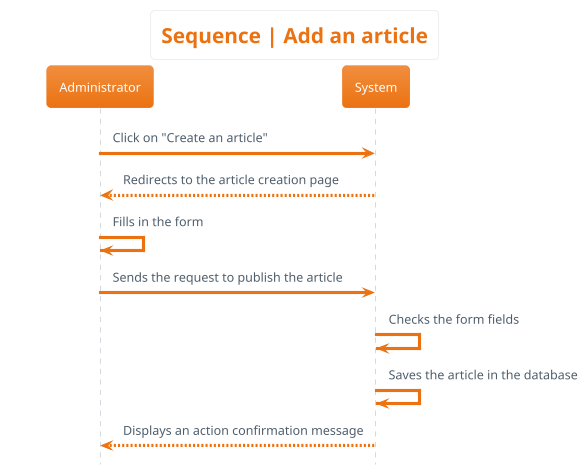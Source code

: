 @startuml sequence__add_article
hide footbox
skinparam actorStyle awesome
!theme aws-orange
skinparam backgroundcolor White

'Titre'
title Sequence | Add an article

'Déroulement'
Administrator -> System : Click on "Create an article"
System --> Administrator : Redirects to the article creation page
Administrator -> Administrator : Fills in the form
Administrator -> System : Sends the request to publish the article
System -> System : Checks the form fields
System -> System : Saves the article in the database
System --> Administrator: Displays an action confirmation message
@enduml